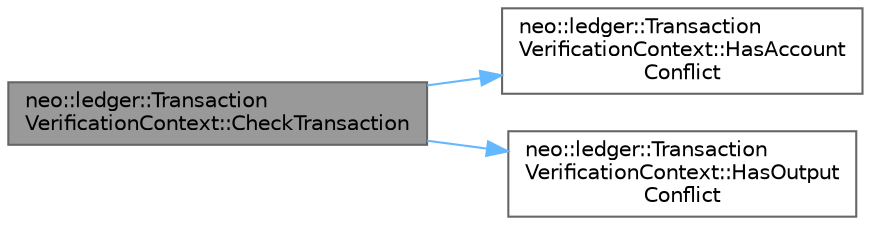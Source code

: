 digraph "neo::ledger::TransactionVerificationContext::CheckTransaction"
{
 // LATEX_PDF_SIZE
  bgcolor="transparent";
  edge [fontname=Helvetica,fontsize=10,labelfontname=Helvetica,labelfontsize=10];
  node [fontname=Helvetica,fontsize=10,shape=box,height=0.2,width=0.4];
  rankdir="LR";
  Node1 [id="Node000001",label="neo::ledger::Transaction\lVerificationContext::CheckTransaction",height=0.2,width=0.4,color="gray40", fillcolor="grey60", style="filled", fontcolor="black",tooltip="Checks if a transaction can be added without conflicts."];
  Node1 -> Node2 [id="edge3_Node000001_Node000002",color="steelblue1",style="solid",tooltip=" "];
  Node2 [id="Node000002",label="neo::ledger::Transaction\lVerificationContext::HasAccount\lConflict",height=0.2,width=0.4,color="grey40", fillcolor="white", style="filled",URL="$classneo_1_1ledger_1_1_transaction_verification_context.html#a778531bd55d2b891bbe02d5156651f0f",tooltip=" "];
  Node1 -> Node3 [id="edge4_Node000001_Node000003",color="steelblue1",style="solid",tooltip=" "];
  Node3 [id="Node000003",label="neo::ledger::Transaction\lVerificationContext::HasOutput\lConflict",height=0.2,width=0.4,color="grey40", fillcolor="white", style="filled",URL="$classneo_1_1ledger_1_1_transaction_verification_context.html#a2d651dda99651b26dff6eec4b28954a4",tooltip=" "];
}
